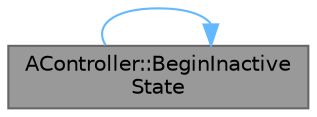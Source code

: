 digraph "AController::BeginInactiveState"
{
 // INTERACTIVE_SVG=YES
 // LATEX_PDF_SIZE
  bgcolor="transparent";
  edge [fontname=Helvetica,fontsize=10,labelfontname=Helvetica,labelfontsize=10];
  node [fontname=Helvetica,fontsize=10,shape=box,height=0.2,width=0.4];
  rankdir="LR";
  Node1 [id="Node000001",label="AController::BeginInactive\lState",height=0.2,width=0.4,color="gray40", fillcolor="grey60", style="filled", fontcolor="black",tooltip="State entered when inactive (no possessed pawn, not spectating, etc)."];
  Node1 -> Node1 [id="edge1_Node000001_Node000001",color="steelblue1",style="solid",tooltip=" "];
}

